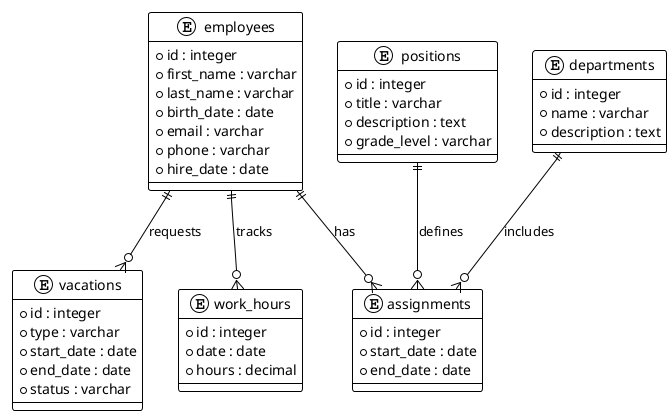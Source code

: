 @startuml
!theme plain

entity employees {
  * id : integer
  * first_name : varchar
  * last_name : varchar
  * birth_date : date
  * email : varchar
  * phone : varchar
  * hire_date : date
}

entity positions {
  * id : integer
  * title : varchar
  * description : text
  * grade_level : varchar
}

entity departments {
  * id : integer
  * name : varchar
  * description : text
}

entity vacations {
  * id : integer
  * type : varchar
  * start_date : date
  * end_date : date
  * status : varchar
}

entity work_hours {
  * id : integer
  * date : date
  * hours : decimal
}

entity assignments {
  * id : integer
  * start_date : date
  * end_date : date
}

employees ||--o{ assignments : has
departments ||--o{ assignments : includes
positions ||--o{ assignments : defines
employees ||--o{ vacations : requests
employees ||--o{ work_hours : tracks

@enduml